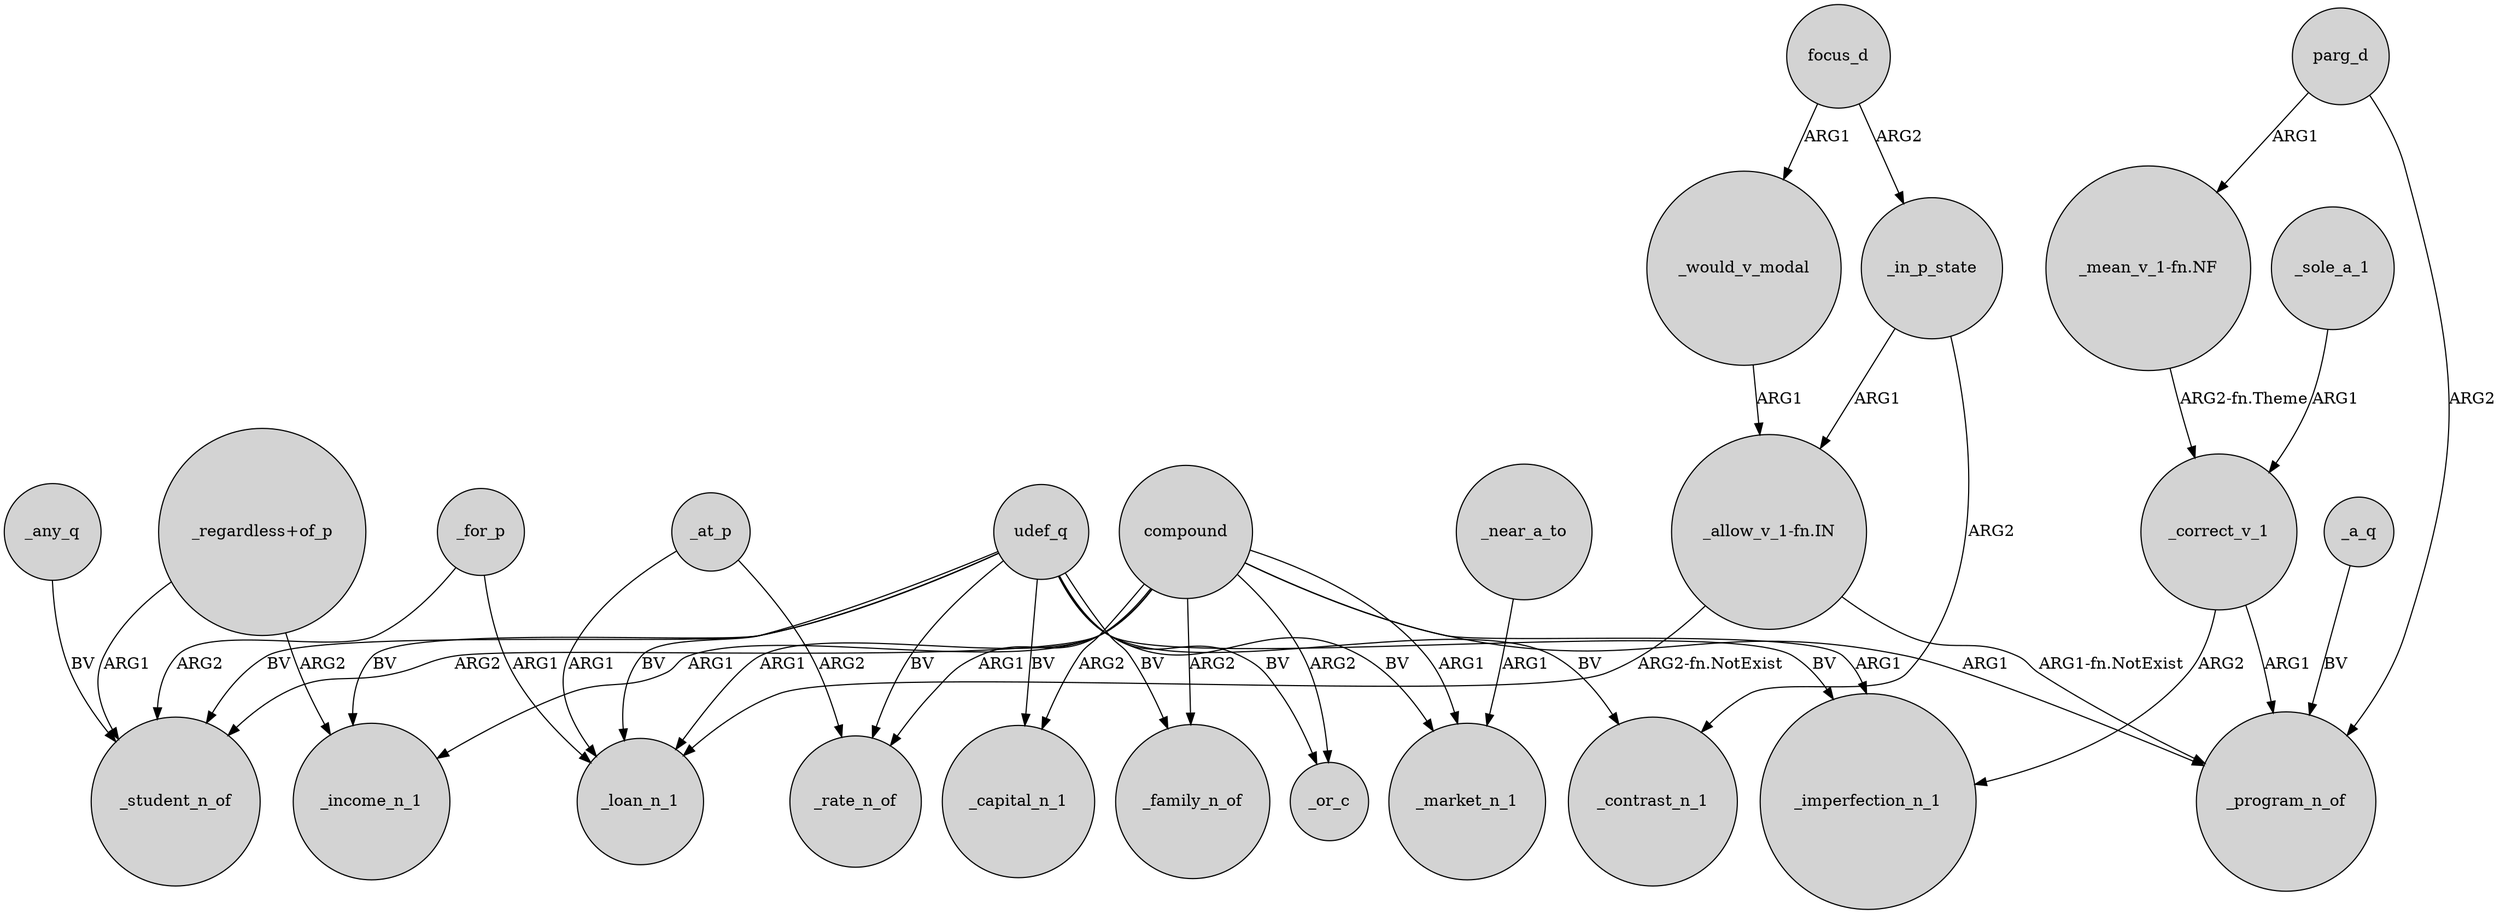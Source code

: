 digraph {
	node [shape=circle style=filled]
	compound -> _or_c [label=ARG2]
	compound -> _capital_n_1 [label=ARG2]
	compound -> _income_n_1 [label=ARG1]
	_at_p -> _rate_n_of [label=ARG2]
	compound -> _imperfection_n_1 [label=ARG1]
	_correct_v_1 -> _program_n_of [label=ARG1]
	udef_q -> _student_n_of [label=BV]
	focus_d -> _in_p_state [label=ARG2]
	compound -> _rate_n_of [label=ARG1]
	compound -> _family_n_of [label=ARG2]
	parg_d -> _program_n_of [label=ARG2]
	_for_p -> _student_n_of [label=ARG2]
	"_regardless+of_p" -> _income_n_1 [label=ARG2]
	udef_q -> _market_n_1 [label=BV]
	udef_q -> _rate_n_of [label=BV]
	"_mean_v_1-fn.NF" -> _correct_v_1 [label="ARG2-fn.Theme"]
	udef_q -> _or_c [label=BV]
	udef_q -> _imperfection_n_1 [label=BV]
	parg_d -> "_mean_v_1-fn.NF" [label=ARG1]
	udef_q -> _income_n_1 [label=BV]
	_near_a_to -> _market_n_1 [label=ARG1]
	_at_p -> _loan_n_1 [label=ARG1]
	_any_q -> _student_n_of [label=BV]
	"_allow_v_1-fn.IN" -> _loan_n_1 [label="ARG2-fn.NotExist"]
	udef_q -> _contrast_n_1 [label=BV]
	_would_v_modal -> "_allow_v_1-fn.IN" [label=ARG1]
	_sole_a_1 -> _correct_v_1 [label=ARG1]
	_a_q -> _program_n_of [label=BV]
	_correct_v_1 -> _imperfection_n_1 [label=ARG2]
	compound -> _loan_n_1 [label=ARG1]
	"_allow_v_1-fn.IN" -> _program_n_of [label="ARG1-fn.NotExist"]
	compound -> _program_n_of [label=ARG1]
	_in_p_state -> _contrast_n_1 [label=ARG2]
	compound -> _market_n_1 [label=ARG1]
	udef_q -> _family_n_of [label=BV]
	_in_p_state -> "_allow_v_1-fn.IN" [label=ARG1]
	"_regardless+of_p" -> _student_n_of [label=ARG1]
	_for_p -> _loan_n_1 [label=ARG1]
	udef_q -> _loan_n_1 [label=BV]
	focus_d -> _would_v_modal [label=ARG1]
	udef_q -> _capital_n_1 [label=BV]
	compound -> _student_n_of [label=ARG2]
}

